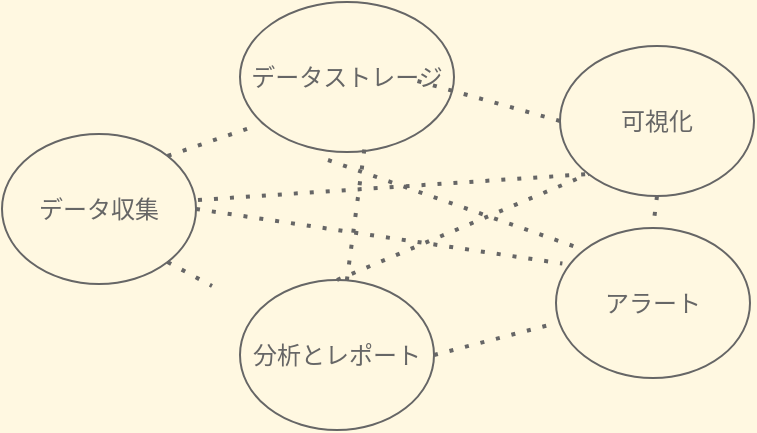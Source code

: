 <mxfile>
    <diagram id="zBAJhUAEJqhhzL_gfN7k" name="ページ1">
        <mxGraphModel dx="708" dy="566" grid="0" gridSize="10" guides="1" tooltips="1" connect="1" arrows="1" fold="1" page="0" pageScale="1" pageWidth="827" pageHeight="1169" background="#FFF8E1" math="0" shadow="0">
            <root>
                <mxCell id="0"/>
                <mxCell id="1" parent="0"/>
                <mxCell id="2" value="&lt;div&gt;&lt;font color=&quot;#666666&quot;&gt;データ収集&lt;/font&gt;&lt;/div&gt;" style="ellipse;whiteSpace=wrap;html=1;fillColor=none;strokeColor=#666666;" parent="1" vertex="1">
                    <mxGeometry x="64" y="209" width="97" height="75" as="geometry"/>
                </mxCell>
                <mxCell id="3" value="&lt;font color=&quot;#666666&quot;&gt;可視化&lt;/font&gt;" style="ellipse;whiteSpace=wrap;html=1;fillColor=none;strokeColor=#666666;" parent="1" vertex="1">
                    <mxGeometry x="343" y="165" width="97" height="75" as="geometry"/>
                </mxCell>
                <mxCell id="5" value="&lt;font color=&quot;#666666&quot;&gt;アラート&lt;/font&gt;" style="ellipse;whiteSpace=wrap;html=1;fillColor=none;strokeColor=#666666;" parent="1" vertex="1">
                    <mxGeometry x="341" y="256" width="97" height="75" as="geometry"/>
                </mxCell>
                <mxCell id="6" value="&lt;font color=&quot;#666666&quot;&gt;データストレージ&lt;/font&gt;" style="ellipse;whiteSpace=wrap;html=1;fillColor=none;strokeColor=#666666;" parent="1" vertex="1">
                    <mxGeometry x="183" y="143" width="107" height="75" as="geometry"/>
                </mxCell>
                <mxCell id="7" value="&lt;font color=&quot;#666666&quot;&gt;分析とレポート&lt;/font&gt;" style="ellipse;whiteSpace=wrap;html=1;fillColor=none;strokeColor=#666666;" parent="1" vertex="1">
                    <mxGeometry x="183" y="282" width="97" height="75" as="geometry"/>
                </mxCell>
                <mxCell id="8" value="" style="endArrow=none;dashed=1;html=1;dashPattern=1 3;strokeWidth=2;strokeColor=#666666;exitX=1;exitY=0.5;exitDx=0;exitDy=0;entryX=-0.008;entryY=0.637;entryDx=0;entryDy=0;entryPerimeter=0;" parent="1" source="7" target="5" edge="1">
                    <mxGeometry width="50" height="50" relative="1" as="geometry">
                        <mxPoint x="288" y="453" as="sourcePoint"/>
                        <mxPoint x="338" y="403" as="targetPoint"/>
                    </mxGeometry>
                </mxCell>
                <mxCell id="9" value="" style="endArrow=none;dashed=1;html=1;dashPattern=1 3;strokeWidth=2;strokeColor=#666666;exitX=0;exitY=0.5;exitDx=0;exitDy=0;" parent="1" source="3" edge="1">
                    <mxGeometry width="50" height="50" relative="1" as="geometry">
                        <mxPoint x="486" y="363" as="sourcePoint"/>
                        <mxPoint x="270" y="182" as="targetPoint"/>
                    </mxGeometry>
                </mxCell>
                <mxCell id="10" value="" style="endArrow=none;dashed=1;html=1;dashPattern=1 3;strokeWidth=2;strokeColor=#666666;entryX=0.5;entryY=0;entryDx=0;entryDy=0;exitX=0.5;exitY=1;exitDx=0;exitDy=0;" parent="1" source="3" target="5" edge="1">
                    <mxGeometry width="50" height="50" relative="1" as="geometry">
                        <mxPoint x="308" y="473" as="sourcePoint"/>
                        <mxPoint x="358" y="423" as="targetPoint"/>
                    </mxGeometry>
                </mxCell>
                <mxCell id="11" value="" style="endArrow=none;dashed=1;html=1;dashPattern=1 3;strokeWidth=2;strokeColor=#666666;exitX=1;exitY=1;exitDx=0;exitDy=0;" parent="1" source="2" edge="1">
                    <mxGeometry width="50" height="50" relative="1" as="geometry">
                        <mxPoint x="318" y="483" as="sourcePoint"/>
                        <mxPoint x="169" y="285" as="targetPoint"/>
                    </mxGeometry>
                </mxCell>
                <mxCell id="12" value="" style="endArrow=none;dashed=1;html=1;dashPattern=1 3;strokeWidth=2;strokeColor=#666666;entryX=0;entryY=1;entryDx=0;entryDy=0;" parent="1" target="3" edge="1">
                    <mxGeometry width="50" height="50" relative="1" as="geometry">
                        <mxPoint x="162" y="242" as="sourcePoint"/>
                        <mxPoint x="378" y="443" as="targetPoint"/>
                    </mxGeometry>
                </mxCell>
                <mxCell id="13" value="" style="endArrow=none;dashed=1;html=1;dashPattern=1 3;strokeWidth=2;strokeColor=#666666;entryX=0.581;entryY=0.984;entryDx=0;entryDy=0;entryPerimeter=0;" parent="1" source="7" target="6" edge="1">
                    <mxGeometry width="50" height="50" relative="1" as="geometry">
                        <mxPoint x="338" y="503" as="sourcePoint"/>
                        <mxPoint x="388" y="453" as="targetPoint"/>
                    </mxGeometry>
                </mxCell>
                <mxCell id="14" value="" style="endArrow=none;dashed=1;html=1;dashPattern=1 3;strokeWidth=2;strokeColor=#666666;exitX=0.5;exitY=0;exitDx=0;exitDy=0;entryX=0;entryY=1;entryDx=0;entryDy=0;" parent="1" source="7" target="3" edge="1">
                    <mxGeometry width="50" height="50" relative="1" as="geometry">
                        <mxPoint x="496" y="373" as="sourcePoint"/>
                        <mxPoint x="546" y="323" as="targetPoint"/>
                    </mxGeometry>
                </mxCell>
                <mxCell id="15" value="" style="endArrow=none;dashed=1;html=1;dashPattern=1 3;strokeWidth=2;strokeColor=#666666;exitX=1;exitY=0.5;exitDx=0;exitDy=0;entryX=0.033;entryY=0.237;entryDx=0;entryDy=0;entryPerimeter=0;" parent="1" source="2" target="5" edge="1">
                    <mxGeometry width="50" height="50" relative="1" as="geometry">
                        <mxPoint x="506" y="383" as="sourcePoint"/>
                        <mxPoint x="556" y="333" as="targetPoint"/>
                    </mxGeometry>
                </mxCell>
                <mxCell id="16" value="" style="endArrow=none;dashed=1;html=1;dashPattern=1 3;strokeWidth=2;strokeColor=#666666;exitX=1;exitY=0;exitDx=0;exitDy=0;entryX=0.077;entryY=0.824;entryDx=0;entryDy=0;entryPerimeter=0;" parent="1" source="2" target="6" edge="1">
                    <mxGeometry width="50" height="50" relative="1" as="geometry">
                        <mxPoint x="516" y="393" as="sourcePoint"/>
                        <mxPoint x="566" y="343" as="targetPoint"/>
                    </mxGeometry>
                </mxCell>
                <mxCell id="19" value="" style="endArrow=none;dashed=1;html=1;dashPattern=1 3;strokeWidth=2;strokeColor=#666666;entryX=0;entryY=0;entryDx=0;entryDy=0;" parent="1" target="5" edge="1">
                    <mxGeometry width="50" height="50" relative="1" as="geometry">
                        <mxPoint x="227" y="222" as="sourcePoint"/>
                        <mxPoint x="432" y="447.5" as="targetPoint"/>
                    </mxGeometry>
                </mxCell>
            </root>
        </mxGraphModel>
    </diagram>
    <diagram id="2VbAnJsj2XB1dXbacq5O" name="ページ2">
        <mxGraphModel grid="0" gridSize="10" guides="1" tooltips="1" connect="1" arrows="1" page="0" fold="1" pageScale="1" pageWidth="827" pageHeight="1169" background="#FFF8E1" math="0" shadow="0">
            <root>
                <mxCell id="CwPUKjjMlRu3xZ-Zb-3S-0"/>
                <mxCell id="CwPUKjjMlRu3xZ-Zb-3S-1" parent="CwPUKjjMlRu3xZ-Zb-3S-0"/>
                <mxCell id="CwPUKjjMlRu3xZ-Zb-3S-2" value="&lt;div&gt;&lt;font color=&quot;#666666&quot;&gt;&lt;span style=&quot;font-size: 16px&quot;&gt;・月次計上収益&lt;/span&gt;&lt;/font&gt;&lt;/div&gt;&lt;div&gt;&lt;font color=&quot;#666666&quot;&gt;&lt;span style=&quot;font-size: 16px&quot;&gt;・顧客あたりの収益&lt;/span&gt;&lt;/font&gt;&lt;/div&gt;&lt;div&gt;&lt;font color=&quot;#666666&quot;&gt;&lt;span style=&quot;font-size: 16px&quot;&gt;・課金顧客の数&lt;/span&gt;&lt;/font&gt;&lt;/div&gt;&lt;div&gt;&lt;font color=&quot;#666666&quot;&gt;&lt;span style=&quot;font-size: 16px&quot;&gt;・ネットプロモータスコア&lt;/span&gt;&lt;/font&gt;&lt;/div&gt;&lt;div&gt;&lt;font color=&quot;#666666&quot;&gt;&lt;span style=&quot;font-size: 16px&quot;&gt;・顧客生涯価値&lt;/span&gt;&lt;/font&gt;&lt;/div&gt;&lt;div&gt;&lt;font color=&quot;#666666&quot;&gt;&lt;span style=&quot;font-size: 16px&quot;&gt;・顧客あたりのコスト&lt;/span&gt;&lt;/font&gt;&lt;/div&gt;" style="text;html=1;strokeColor=none;fillColor=none;align=left;verticalAlign=middle;whiteSpace=wrap;rounded=0;" vertex="1" parent="CwPUKjjMlRu3xZ-Zb-3S-1">
                    <mxGeometry x="54" y="-35" width="220" height="131" as="geometry"/>
                </mxCell>
                <mxCell id="CwPUKjjMlRu3xZ-Zb-3S-3" value="&lt;div&gt;&lt;span style=&quot;font-size: 16px ; color: rgb(102 , 102 , 102)&quot;&gt;・顧客獲得単価&lt;/span&gt;&lt;br&gt;&lt;/div&gt;&lt;div&gt;&lt;font color=&quot;#666666&quot;&gt;&lt;span style=&quot;font-size: 16px&quot;&gt;・顧客の解約数&lt;/span&gt;&lt;/font&gt;&lt;/div&gt;&lt;div&gt;&lt;font color=&quot;#666666&quot;&gt;&lt;span style=&quot;font-size: 16px&quot;&gt;・アクティブユーザ数&lt;/span&gt;&lt;/font&gt;&lt;/div&gt;&lt;div&gt;&lt;font color=&quot;#666666&quot;&gt;&lt;span style=&quot;font-size: 16px&quot;&gt;・バーンレート&lt;/span&gt;&lt;/font&gt;&lt;/div&gt;&lt;div&gt;&lt;font color=&quot;#666666&quot;&gt;&lt;span style=&quot;font-size: 16px&quot;&gt;・ランレート&lt;/span&gt;&lt;/font&gt;&lt;/div&gt;&lt;div&gt;&lt;font color=&quot;#666666&quot;&gt;&lt;span style=&quot;font-size: 16px&quot;&gt;・TAM(total addressable market)&lt;/span&gt;&lt;/font&gt;&lt;/div&gt;&lt;div&gt;&lt;font color=&quot;#666666&quot;&gt;&lt;span style=&quot;font-size: 16px&quot;&gt;・粗利&lt;/span&gt;&lt;/font&gt;&lt;/div&gt;" style="text;html=1;strokeColor=none;fillColor=none;align=left;verticalAlign=middle;whiteSpace=wrap;rounded=0;" vertex="1" parent="CwPUKjjMlRu3xZ-Zb-3S-1">
                    <mxGeometry x="302" y="-49.5" width="242" height="160" as="geometry"/>
                </mxCell>
            </root>
        </mxGraphModel>
    </diagram>
    <diagram id="Ky9OW-xkORoi81CFxlaA" name="ページ3">
        <mxGraphModel dx="708" dy="566" grid="0" gridSize="10" guides="1" tooltips="1" connect="1" arrows="1" fold="1" page="0" pageScale="1" pageWidth="827" pageHeight="1169" background="#FFF8E1" math="0" shadow="0">
            <root>
                <mxCell id="gbhtZi_rgiu_ziWsHdMM-0"/>
                <mxCell id="gbhtZi_rgiu_ziWsHdMM-1" parent="gbhtZi_rgiu_ziWsHdMM-0"/>
                <mxCell id="gbhtZi_rgiu_ziWsHdMM-2" value="" style="shape=image;imageAspect=0;aspect=fixed;verticalLabelPosition=bottom;verticalAlign=top;image=https://1.bp.blogspot.com/-N08ojzWTStM/VdLrmt8nTzI/AAAAAAAAwuU/1o3JOcdtHNM/s800/business_senryaku_sakuryaku_man.png;" vertex="1" parent="gbhtZi_rgiu_ziWsHdMM-1">
                    <mxGeometry x="205" y="183" width="253" height="238.4" as="geometry"/>
                </mxCell>
                <mxCell id="gbhtZi_rgiu_ziWsHdMM-4" value="&lt;font color=&quot;#666666&quot;&gt;儲かっているか&lt;br&gt;&lt;br&gt;&lt;br&gt;&lt;/font&gt;" style="whiteSpace=wrap;html=1;shape=mxgraph.basic.cloud_callout;fillColor=none;strokeColor=#666666;" vertex="1" parent="gbhtZi_rgiu_ziWsHdMM-1">
                    <mxGeometry x="447" y="79" width="223" height="140" as="geometry"/>
                </mxCell>
                <mxCell id="gbhtZi_rgiu_ziWsHdMM-5" value="&lt;font color=&quot;#666666&quot;&gt;成長しているか、縮小しているか&lt;br&gt;&lt;/font&gt;" style="whiteSpace=wrap;html=1;shape=mxgraph.basic.cloud_callout;fillColor=none;strokeColor=#666666;rotation=-90;align=center;textDirection=ltr;" vertex="1" parent="gbhtZi_rgiu_ziWsHdMM-1">
                    <mxGeometry x="46.75" y="27.25" width="177" height="265.5" as="geometry"/>
                </mxCell>
                <mxCell id="gbhtZi_rgiu_ziWsHdMM-6" value="&lt;font color=&quot;#666666&quot;&gt;儲かっているか&lt;br&gt;&lt;br&gt;&lt;br&gt;&lt;/font&gt;" style="whiteSpace=wrap;html=1;shape=mxgraph.basic.cloud_callout;fillColor=none;strokeColor=#666666;direction=west;" vertex="1" parent="gbhtZi_rgiu_ziWsHdMM-1">
                    <mxGeometry x="29" y="391" width="223" height="140" as="geometry"/>
                </mxCell>
                <mxCell id="gbhtZi_rgiu_ziWsHdMM-7" value="&lt;font color=&quot;#666666&quot;&gt;儲かっているか&lt;br&gt;&lt;/font&gt;" style="whiteSpace=wrap;html=1;shape=mxgraph.basic.cloud_callout;fillColor=none;strokeColor=#666666;direction=south;align=center;" vertex="1" parent="gbhtZi_rgiu_ziWsHdMM-1">
                    <mxGeometry x="387" y="387" width="236" height="103" as="geometry"/>
                </mxCell>
            </root>
        </mxGraphModel>
    </diagram>
</mxfile>
